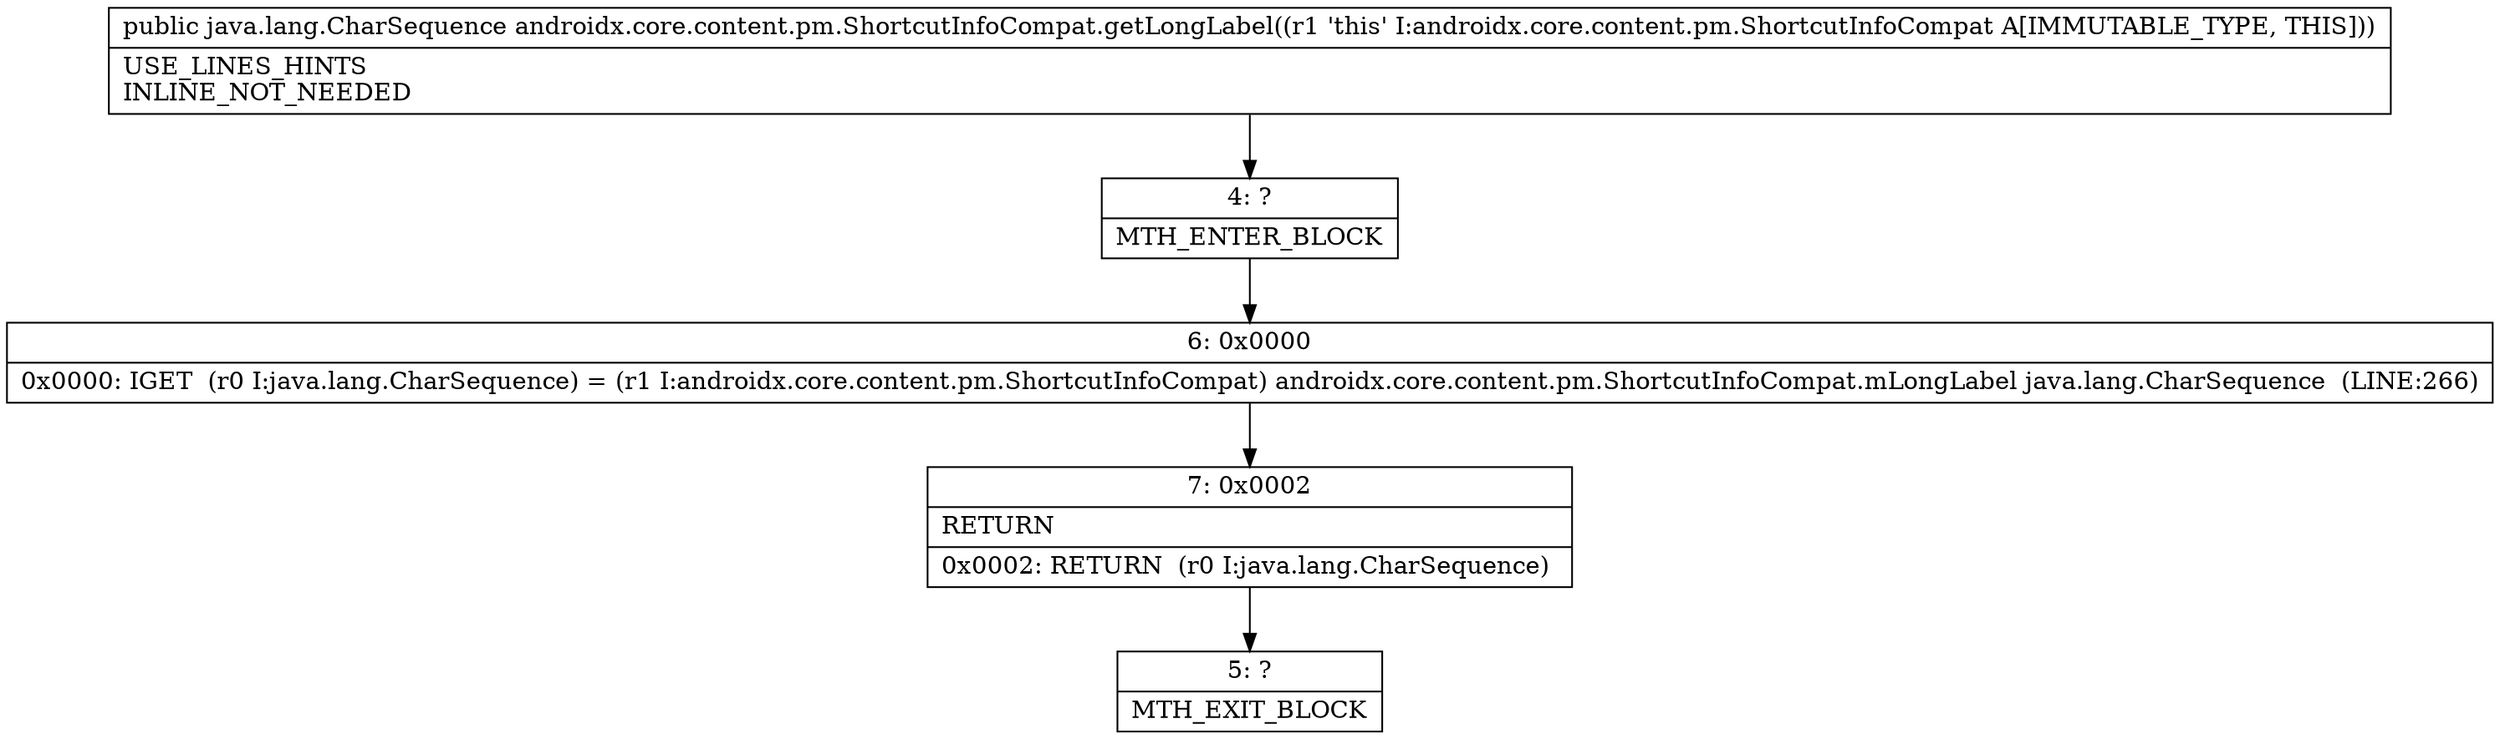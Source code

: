 digraph "CFG forandroidx.core.content.pm.ShortcutInfoCompat.getLongLabel()Ljava\/lang\/CharSequence;" {
Node_4 [shape=record,label="{4\:\ ?|MTH_ENTER_BLOCK\l}"];
Node_6 [shape=record,label="{6\:\ 0x0000|0x0000: IGET  (r0 I:java.lang.CharSequence) = (r1 I:androidx.core.content.pm.ShortcutInfoCompat) androidx.core.content.pm.ShortcutInfoCompat.mLongLabel java.lang.CharSequence  (LINE:266)\l}"];
Node_7 [shape=record,label="{7\:\ 0x0002|RETURN\l|0x0002: RETURN  (r0 I:java.lang.CharSequence) \l}"];
Node_5 [shape=record,label="{5\:\ ?|MTH_EXIT_BLOCK\l}"];
MethodNode[shape=record,label="{public java.lang.CharSequence androidx.core.content.pm.ShortcutInfoCompat.getLongLabel((r1 'this' I:androidx.core.content.pm.ShortcutInfoCompat A[IMMUTABLE_TYPE, THIS]))  | USE_LINES_HINTS\lINLINE_NOT_NEEDED\l}"];
MethodNode -> Node_4;Node_4 -> Node_6;
Node_6 -> Node_7;
Node_7 -> Node_5;
}

